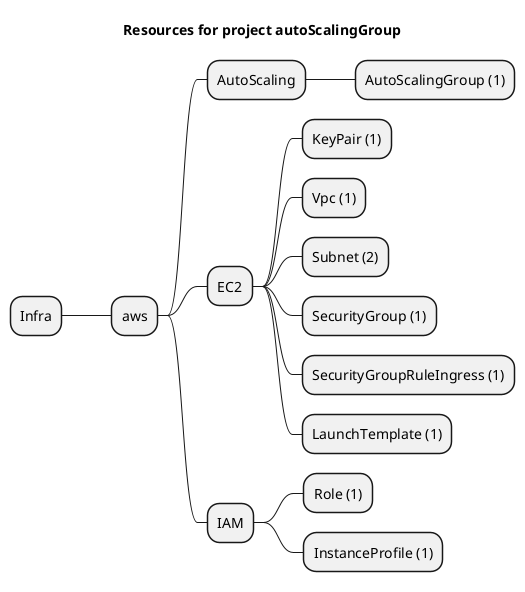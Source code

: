 @startmindmap
title Resources for project autoScalingGroup
skinparam monochrome true
+ Infra
++ aws
+++ AutoScaling
++++ AutoScalingGroup (1)
+++ EC2
++++ KeyPair (1)
++++ Vpc (1)
++++ Subnet (2)
++++ SecurityGroup (1)
++++ SecurityGroupRuleIngress (1)
++++ LaunchTemplate (1)
+++ IAM
++++ Role (1)
++++ InstanceProfile (1)
@endmindmap